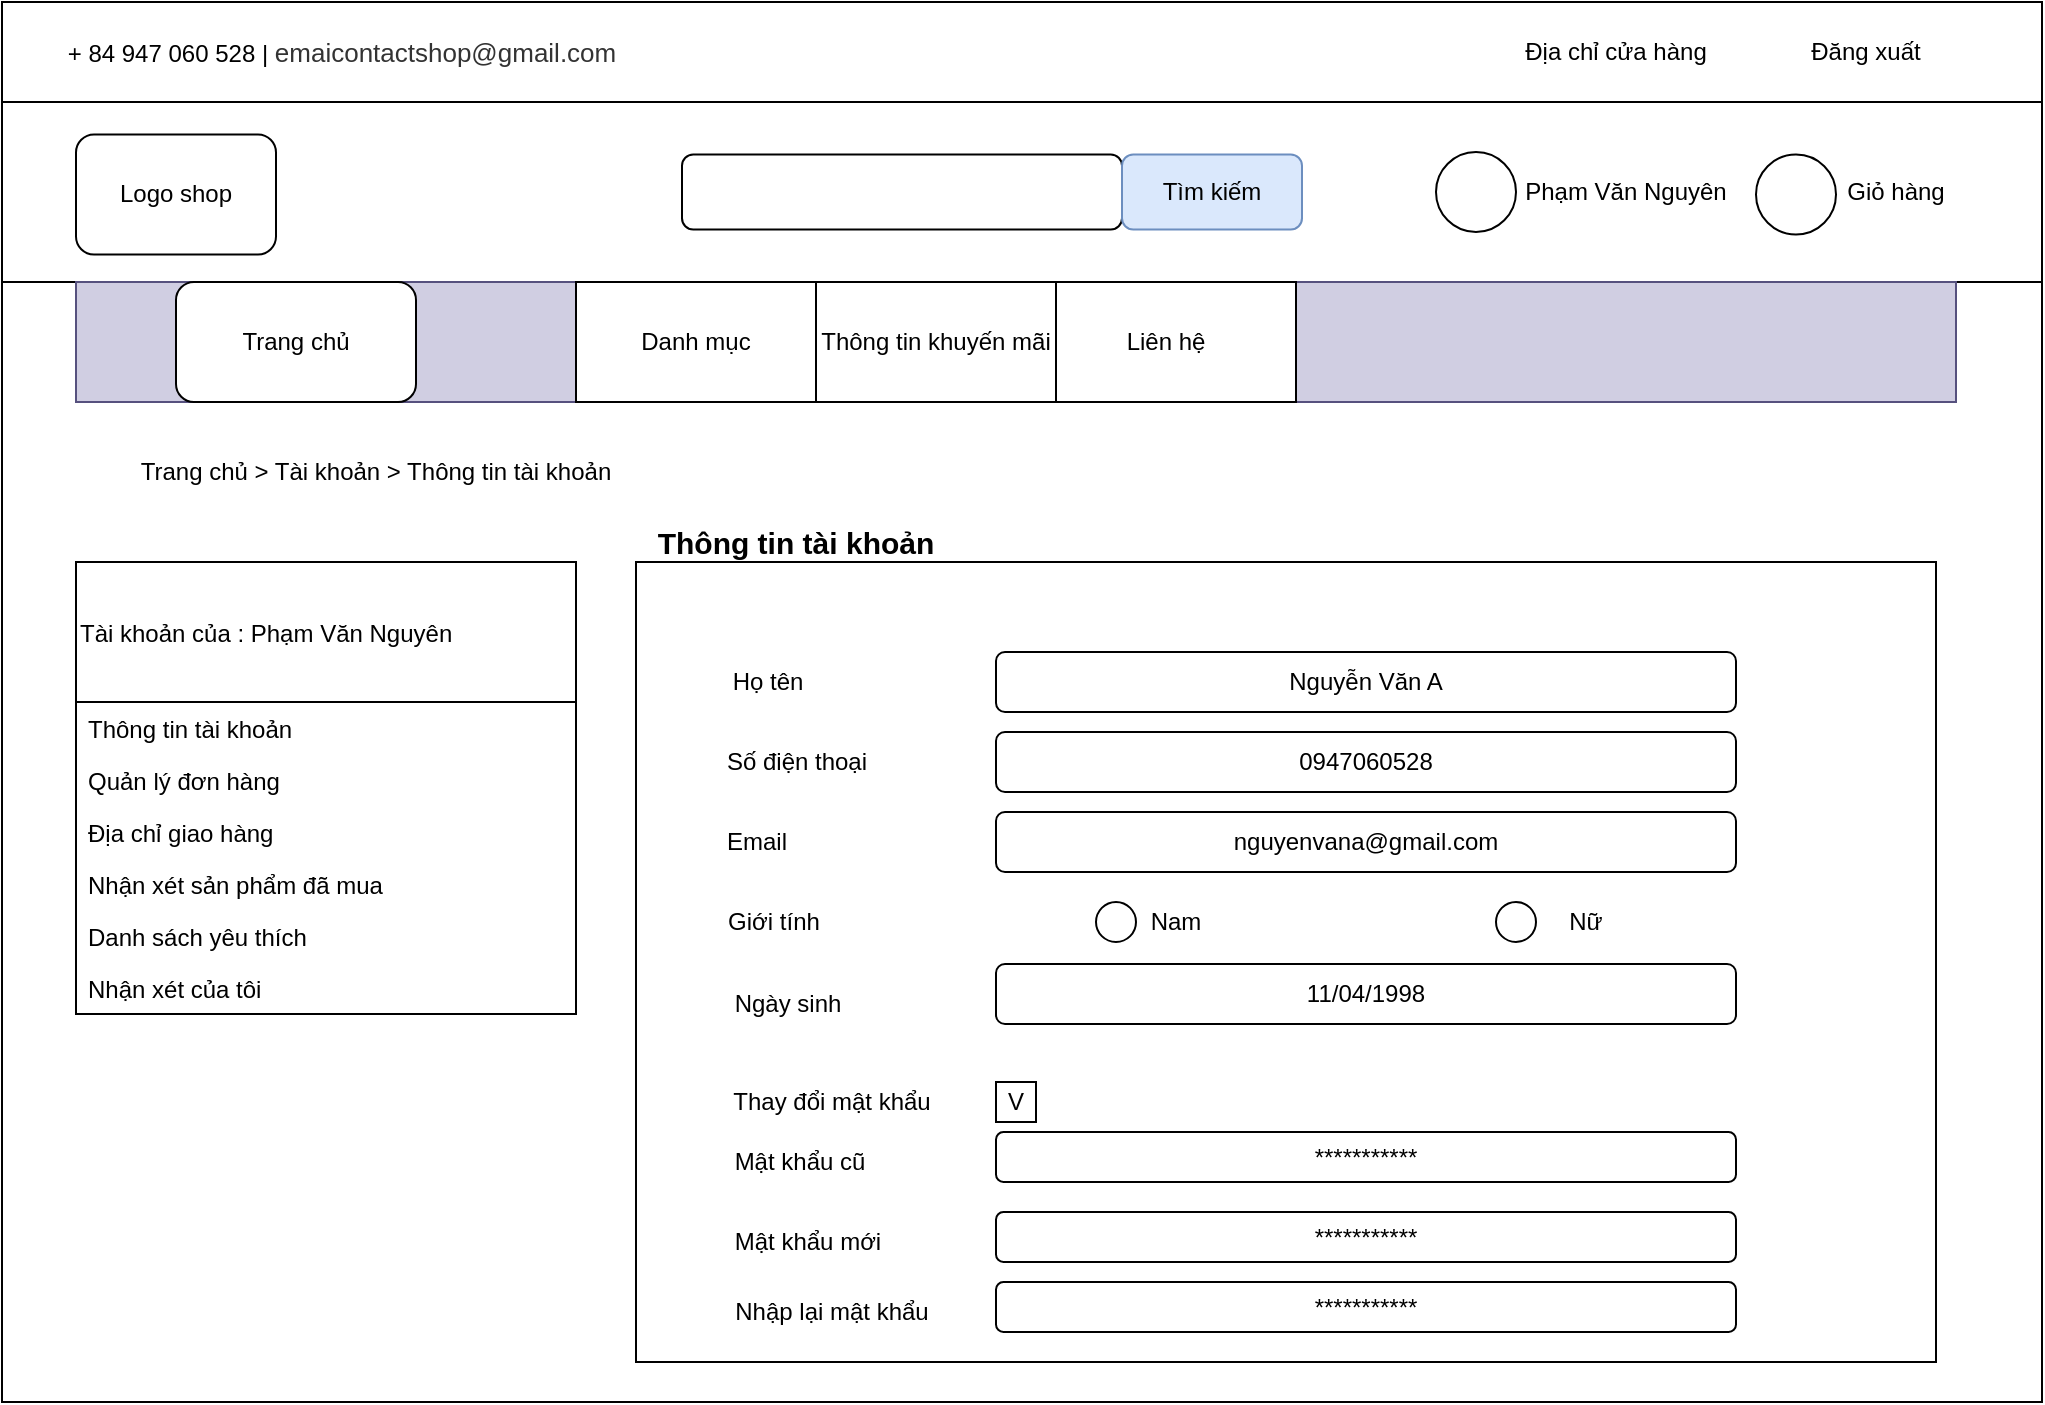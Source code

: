 <mxfile version="14.7.1" type="device" pages="2"><diagram id="HQbrFhJdqwRltjeIo0tR" name="Page-1"><mxGraphModel dx="1865" dy="1690" grid="1" gridSize="10" guides="1" tooltips="1" connect="1" arrows="1" fold="1" page="1" pageScale="1" pageWidth="827" pageHeight="1169" math="0" shadow="0"><root><mxCell id="0"/><mxCell id="1" parent="0"/><mxCell id="3FREEAGZbc_c1p04e3AP-1" value="" style="rounded=0;whiteSpace=wrap;html=1;" parent="1" vertex="1"><mxGeometry x="-97" y="-1090" width="1020" height="700" as="geometry"/></mxCell><mxCell id="4NqMhAkGZwoJYDle8KEf-1" value="" style="rounded=0;whiteSpace=wrap;html=1;" parent="1" vertex="1"><mxGeometry x="-97" y="-1090" width="1020" height="50" as="geometry"/></mxCell><mxCell id="4NqMhAkGZwoJYDle8KEf-2" value="+ 84 947 060 528 |&amp;nbsp;&lt;span style=&quot;color: rgb(51 , 51 , 51) ; font-size: 13px ; background-color: rgb(255 , 255 , 255) ; font-family: &amp;#34;poppins&amp;#34; , sans-serif ; text-align: left&quot;&gt;emaicontactshop@gmail.com&lt;/span&gt;" style="text;html=1;strokeColor=none;fillColor=none;align=center;verticalAlign=middle;whiteSpace=wrap;rounded=0;" parent="1" vertex="1"><mxGeometry x="-97" y="-1080" width="340" height="30" as="geometry"/></mxCell><mxCell id="4NqMhAkGZwoJYDle8KEf-3" value="Địa chỉ cửa hàng" style="text;html=1;align=center;verticalAlign=middle;whiteSpace=wrap;rounded=0;noLabel=0;shadow=0;glass=0;" parent="1" vertex="1"><mxGeometry x="650" y="-1077.5" width="120" height="25" as="geometry"/></mxCell><mxCell id="4NqMhAkGZwoJYDle8KEf-4" value="Đăng xuất" style="text;html=1;strokeColor=none;fillColor=none;align=center;verticalAlign=middle;whiteSpace=wrap;rounded=0;" parent="1" vertex="1"><mxGeometry x="800" y="-1075" width="70" height="20" as="geometry"/></mxCell><mxCell id="4NqMhAkGZwoJYDle8KEf-5" value="" style="rounded=0;whiteSpace=wrap;html=1;shadow=0;glass=0;" parent="1" vertex="1"><mxGeometry x="-97" y="-1040" width="1020" height="90" as="geometry"/></mxCell><mxCell id="4NqMhAkGZwoJYDle8KEf-6" value="" style="rounded=1;whiteSpace=wrap;html=1;shadow=0;glass=0;" parent="1" vertex="1"><mxGeometry x="-60" y="-1023.75" width="100" height="60" as="geometry"/></mxCell><mxCell id="4NqMhAkGZwoJYDle8KEf-7" value="Logo shop" style="text;html=1;strokeColor=none;fillColor=none;align=center;verticalAlign=middle;whiteSpace=wrap;rounded=0;shadow=0;glass=0;" parent="1" vertex="1"><mxGeometry x="-40" y="-1003.75" width="60" height="20" as="geometry"/></mxCell><mxCell id="4NqMhAkGZwoJYDle8KEf-8" value="" style="rounded=1;whiteSpace=wrap;html=1;shadow=0;glass=0;" parent="1" vertex="1"><mxGeometry x="243" y="-1013.75" width="220" height="37.5" as="geometry"/></mxCell><mxCell id="4NqMhAkGZwoJYDle8KEf-9" value="" style="rounded=1;whiteSpace=wrap;html=1;shadow=0;glass=0;fillColor=#dae8fc;strokeColor=#6c8ebf;" parent="1" vertex="1"><mxGeometry x="463" y="-1013.75" width="90" height="37.5" as="geometry"/></mxCell><mxCell id="4NqMhAkGZwoJYDle8KEf-10" value="Tìm kiếm" style="text;html=1;strokeColor=none;fillColor=none;align=center;verticalAlign=middle;whiteSpace=wrap;rounded=0;" parent="1" vertex="1"><mxGeometry x="473" y="-1005" width="70" height="20" as="geometry"/></mxCell><mxCell id="4NqMhAkGZwoJYDle8KEf-11" value="" style="ellipse;whiteSpace=wrap;html=1;aspect=fixed;rounded=0;shadow=0;glass=0;" parent="1" vertex="1"><mxGeometry x="620" y="-1015" width="40" height="40" as="geometry"/></mxCell><mxCell id="4NqMhAkGZwoJYDle8KEf-12" value="Phạm Văn Nguyên" style="text;html=1;strokeColor=none;fillColor=none;align=center;verticalAlign=middle;whiteSpace=wrap;rounded=0;shadow=0;glass=0;" parent="1" vertex="1"><mxGeometry x="660" y="-1005" width="110" height="20" as="geometry"/></mxCell><mxCell id="4NqMhAkGZwoJYDle8KEf-13" value="" style="ellipse;whiteSpace=wrap;html=1;aspect=fixed;rounded=0;shadow=0;glass=0;" parent="1" vertex="1"><mxGeometry x="780" y="-1013.75" width="40" height="40" as="geometry"/></mxCell><mxCell id="4NqMhAkGZwoJYDle8KEf-14" value="Giỏ hàng" style="text;html=1;strokeColor=none;fillColor=none;align=center;verticalAlign=middle;whiteSpace=wrap;rounded=0;shadow=0;glass=0;" parent="1" vertex="1"><mxGeometry x="820" y="-1005" width="60" height="20" as="geometry"/></mxCell><mxCell id="4NqMhAkGZwoJYDle8KEf-15" value="" style="rounded=0;whiteSpace=wrap;html=1;shadow=0;glass=0;fillColor=#d0cee2;strokeColor=#56517e;" parent="1" vertex="1"><mxGeometry x="-60" y="-950" width="940" height="60" as="geometry"/></mxCell><mxCell id="4NqMhAkGZwoJYDle8KEf-16" value="" style="rounded=1;whiteSpace=wrap;html=1;shadow=0;glass=0;" parent="1" vertex="1"><mxGeometry x="-10" y="-950" width="120" height="60" as="geometry"/></mxCell><mxCell id="4NqMhAkGZwoJYDle8KEf-17" value="Trang chủ" style="text;html=1;strokeColor=none;fillColor=none;align=center;verticalAlign=middle;whiteSpace=wrap;rounded=0;shadow=0;glass=0;" parent="1" vertex="1"><mxGeometry y="-930" width="100" height="20" as="geometry"/></mxCell><mxCell id="4NqMhAkGZwoJYDle8KEf-18" value="" style="rounded=0;whiteSpace=wrap;html=1;shadow=0;glass=0;" parent="1" vertex="1"><mxGeometry x="190" y="-950" width="120" height="60" as="geometry"/></mxCell><mxCell id="4NqMhAkGZwoJYDle8KEf-19" value="" style="rounded=0;whiteSpace=wrap;html=1;shadow=0;glass=0;" parent="1" vertex="1"><mxGeometry x="310" y="-950" width="120" height="60" as="geometry"/></mxCell><mxCell id="4NqMhAkGZwoJYDle8KEf-20" value="" style="rounded=0;whiteSpace=wrap;html=1;shadow=0;glass=0;" parent="1" vertex="1"><mxGeometry x="430" y="-950" width="120" height="60" as="geometry"/></mxCell><mxCell id="4NqMhAkGZwoJYDle8KEf-21" value="Danh mục" style="text;html=1;strokeColor=none;fillColor=none;align=center;verticalAlign=middle;whiteSpace=wrap;rounded=0;shadow=0;glass=0;" parent="1" vertex="1"><mxGeometry x="205" y="-930" width="90" height="20" as="geometry"/></mxCell><mxCell id="4NqMhAkGZwoJYDle8KEf-22" value="Thông tin khuyến mãi" style="text;html=1;strokeColor=none;fillColor=none;align=center;verticalAlign=middle;whiteSpace=wrap;rounded=0;shadow=0;glass=0;" parent="1" vertex="1"><mxGeometry x="310" y="-930" width="120" height="20" as="geometry"/></mxCell><mxCell id="4NqMhAkGZwoJYDle8KEf-23" value="Liên hệ" style="text;html=1;strokeColor=none;fillColor=none;align=center;verticalAlign=middle;whiteSpace=wrap;rounded=0;shadow=0;glass=0;" parent="1" vertex="1"><mxGeometry x="440" y="-930" width="90" height="20" as="geometry"/></mxCell><mxCell id="4NqMhAkGZwoJYDle8KEf-24" value="Trang chủ &amp;gt; Tài khoản &amp;gt; Thông tin tài khoản" style="text;html=1;strokeColor=none;fillColor=none;align=center;verticalAlign=middle;whiteSpace=wrap;rounded=0;" parent="1" vertex="1"><mxGeometry x="-40" y="-870" width="260" height="30" as="geometry"/></mxCell><mxCell id="4NqMhAkGZwoJYDle8KEf-30" value="Tài khoản của : Phạm Văn Nguyên" style="swimlane;fontStyle=0;childLayout=stackLayout;horizontal=1;startSize=70;fillColor=none;horizontalStack=0;resizeParent=1;resizeParentMax=0;resizeLast=0;collapsible=1;marginBottom=0;align=left;" parent="1" vertex="1"><mxGeometry x="-60" y="-810" width="250" height="226" as="geometry"/></mxCell><mxCell id="4NqMhAkGZwoJYDle8KEf-31" value="Thông tin tài khoản" style="text;strokeColor=none;fillColor=none;align=left;verticalAlign=top;spacingLeft=4;spacingRight=4;overflow=hidden;rotatable=0;points=[[0,0.5],[1,0.5]];portConstraint=eastwest;" parent="4NqMhAkGZwoJYDle8KEf-30" vertex="1"><mxGeometry y="70" width="250" height="26" as="geometry"/></mxCell><mxCell id="4NqMhAkGZwoJYDle8KEf-32" value="Quản lý đơn hàng" style="text;strokeColor=none;fillColor=none;align=left;verticalAlign=top;spacingLeft=4;spacingRight=4;overflow=hidden;rotatable=0;points=[[0,0.5],[1,0.5]];portConstraint=eastwest;" parent="4NqMhAkGZwoJYDle8KEf-30" vertex="1"><mxGeometry y="96" width="250" height="26" as="geometry"/></mxCell><mxCell id="4NqMhAkGZwoJYDle8KEf-33" value="Địa chỉ giao hàng" style="text;strokeColor=none;fillColor=none;align=left;verticalAlign=top;spacingLeft=4;spacingRight=4;overflow=hidden;rotatable=0;points=[[0,0.5],[1,0.5]];portConstraint=eastwest;" parent="4NqMhAkGZwoJYDle8KEf-30" vertex="1"><mxGeometry y="122" width="250" height="26" as="geometry"/></mxCell><mxCell id="4NqMhAkGZwoJYDle8KEf-37" value="Nhận xét sản phẩm đã mua" style="text;strokeColor=none;fillColor=none;align=left;verticalAlign=top;spacingLeft=4;spacingRight=4;overflow=hidden;rotatable=0;points=[[0,0.5],[1,0.5]];portConstraint=eastwest;" parent="4NqMhAkGZwoJYDle8KEf-30" vertex="1"><mxGeometry y="148" width="250" height="26" as="geometry"/></mxCell><mxCell id="4NqMhAkGZwoJYDle8KEf-38" value="Danh sách yêu thích" style="text;strokeColor=none;fillColor=none;align=left;verticalAlign=top;spacingLeft=4;spacingRight=4;overflow=hidden;rotatable=0;points=[[0,0.5],[1,0.5]];portConstraint=eastwest;" parent="4NqMhAkGZwoJYDle8KEf-30" vertex="1"><mxGeometry y="174" width="250" height="26" as="geometry"/></mxCell><mxCell id="4NqMhAkGZwoJYDle8KEf-39" value="Nhận xét của tôi" style="text;strokeColor=none;fillColor=none;align=left;verticalAlign=top;spacingLeft=4;spacingRight=4;overflow=hidden;rotatable=0;points=[[0,0.5],[1,0.5]];portConstraint=eastwest;" parent="4NqMhAkGZwoJYDle8KEf-30" vertex="1"><mxGeometry y="200" width="250" height="26" as="geometry"/></mxCell><mxCell id="4NqMhAkGZwoJYDle8KEf-40" value="" style="rounded=0;whiteSpace=wrap;html=1;align=left;" parent="1" vertex="1"><mxGeometry x="220" y="-810" width="650" height="400" as="geometry"/></mxCell><mxCell id="4NqMhAkGZwoJYDle8KEf-41" value="&lt;b&gt;&lt;font style=&quot;font-size: 15px&quot;&gt;Thông tin tài khoản&lt;/font&gt;&lt;/b&gt;" style="text;html=1;strokeColor=none;fillColor=none;align=center;verticalAlign=middle;whiteSpace=wrap;rounded=0;" parent="1" vertex="1"><mxGeometry x="220" y="-830" width="160" height="20" as="geometry"/></mxCell><mxCell id="4NqMhAkGZwoJYDle8KEf-42" value="Họ tên" style="text;html=1;strokeColor=none;fillColor=none;align=center;verticalAlign=middle;whiteSpace=wrap;rounded=0;" parent="1" vertex="1"><mxGeometry x="263.75" y="-760" width="43.75" height="20" as="geometry"/></mxCell><mxCell id="4NqMhAkGZwoJYDle8KEf-43" value="Số điện thoại" style="text;html=1;strokeColor=none;fillColor=none;align=center;verticalAlign=middle;whiteSpace=wrap;rounded=0;" parent="1" vertex="1"><mxGeometry x="263.75" y="-720" width="72.5" height="20" as="geometry"/></mxCell><mxCell id="4NqMhAkGZwoJYDle8KEf-44" value="Email" style="text;html=1;strokeColor=none;fillColor=none;align=center;verticalAlign=middle;whiteSpace=wrap;rounded=0;" parent="1" vertex="1"><mxGeometry x="263.75" y="-680" width="32.5" height="20" as="geometry"/></mxCell><mxCell id="4NqMhAkGZwoJYDle8KEf-45" value="Giới tính" style="text;html=1;strokeColor=none;fillColor=none;align=center;verticalAlign=middle;whiteSpace=wrap;rounded=0;" parent="1" vertex="1"><mxGeometry x="261.25" y="-640" width="56.25" height="20" as="geometry"/></mxCell><mxCell id="4NqMhAkGZwoJYDle8KEf-46" value="Ngày sinh" style="text;html=1;strokeColor=none;fillColor=none;align=center;verticalAlign=middle;whiteSpace=wrap;rounded=0;" parent="1" vertex="1"><mxGeometry x="265.63" y="-599" width="60" height="20" as="geometry"/></mxCell><mxCell id="4NqMhAkGZwoJYDle8KEf-47" value="Mật khẩu cũ" style="text;html=1;strokeColor=none;fillColor=none;align=center;verticalAlign=middle;whiteSpace=wrap;rounded=0;" parent="1" vertex="1"><mxGeometry x="263.75" y="-520" width="76.25" height="20" as="geometry"/></mxCell><mxCell id="4NqMhAkGZwoJYDle8KEf-48" value="Mật khẩu mới" style="text;html=1;strokeColor=none;fillColor=none;align=center;verticalAlign=middle;whiteSpace=wrap;rounded=0;" parent="1" vertex="1"><mxGeometry x="265.63" y="-480" width="80" height="20" as="geometry"/></mxCell><mxCell id="4NqMhAkGZwoJYDle8KEf-49" value="Nhập lại mật khẩu" style="text;html=1;strokeColor=none;fillColor=none;align=center;verticalAlign=middle;whiteSpace=wrap;rounded=0;" parent="1" vertex="1"><mxGeometry x="265.63" y="-445" width="104.37" height="20" as="geometry"/></mxCell><mxCell id="rBwVUP27Unfakb3etVg6-1" value="Nguyễn Văn A" style="rounded=1;whiteSpace=wrap;html=1;align=center;" vertex="1" parent="1"><mxGeometry x="400" y="-765" width="370" height="30" as="geometry"/></mxCell><mxCell id="rBwVUP27Unfakb3etVg6-2" value="0947060528" style="rounded=1;whiteSpace=wrap;html=1;" vertex="1" parent="1"><mxGeometry x="400" y="-725" width="370" height="30" as="geometry"/></mxCell><mxCell id="rBwVUP27Unfakb3etVg6-3" value="nguyenvana@gmail.com" style="rounded=1;whiteSpace=wrap;html=1;" vertex="1" parent="1"><mxGeometry x="400" y="-685" width="370" height="30" as="geometry"/></mxCell><mxCell id="rBwVUP27Unfakb3etVg6-4" value="" style="ellipse;whiteSpace=wrap;html=1;aspect=fixed;" vertex="1" parent="1"><mxGeometry x="450" y="-640" width="20" height="20" as="geometry"/></mxCell><mxCell id="rBwVUP27Unfakb3etVg6-5" value="Nam" style="text;html=1;strokeColor=none;fillColor=none;align=center;verticalAlign=middle;whiteSpace=wrap;rounded=0;" vertex="1" parent="1"><mxGeometry x="470" y="-640" width="40" height="20" as="geometry"/></mxCell><mxCell id="rBwVUP27Unfakb3etVg6-7" value="" style="ellipse;whiteSpace=wrap;html=1;aspect=fixed;" vertex="1" parent="1"><mxGeometry x="650" y="-640" width="20" height="20" as="geometry"/></mxCell><mxCell id="rBwVUP27Unfakb3etVg6-8" value="Nữ" style="text;html=1;strokeColor=none;fillColor=none;align=center;verticalAlign=middle;whiteSpace=wrap;rounded=0;" vertex="1" parent="1"><mxGeometry x="680" y="-640" width="30" height="20" as="geometry"/></mxCell><mxCell id="rBwVUP27Unfakb3etVg6-9" value="11/04/1998" style="rounded=1;whiteSpace=wrap;html=1;" vertex="1" parent="1"><mxGeometry x="400" y="-609" width="370" height="30" as="geometry"/></mxCell><mxCell id="rBwVUP27Unfakb3etVg6-10" value="Thay đổi mật khẩu" style="text;html=1;strokeColor=none;fillColor=none;align=center;verticalAlign=middle;whiteSpace=wrap;rounded=0;" vertex="1" parent="1"><mxGeometry x="265.63" y="-550" width="104.37" height="20" as="geometry"/></mxCell><mxCell id="rBwVUP27Unfakb3etVg6-11" value="V" style="rounded=0;whiteSpace=wrap;html=1;" vertex="1" parent="1"><mxGeometry x="400" y="-550" width="20" height="20" as="geometry"/></mxCell><mxCell id="rBwVUP27Unfakb3etVg6-12" value="***********" style="rounded=1;whiteSpace=wrap;html=1;align=center;" vertex="1" parent="1"><mxGeometry x="400" y="-525" width="370" height="25" as="geometry"/></mxCell><mxCell id="rBwVUP27Unfakb3etVg6-13" value="***********" style="rounded=1;whiteSpace=wrap;html=1;align=center;" vertex="1" parent="1"><mxGeometry x="400" y="-485" width="370" height="25" as="geometry"/></mxCell><mxCell id="rBwVUP27Unfakb3etVg6-14" value="***********" style="rounded=1;whiteSpace=wrap;html=1;align=center;" vertex="1" parent="1"><mxGeometry x="400" y="-450" width="370" height="25" as="geometry"/></mxCell></root></mxGraphModel></diagram><diagram id="Y69RYU54s42Ob6ihoWx1" name="Page-2"><mxGraphModel dx="868" dy="425" grid="1" gridSize="10" guides="1" tooltips="1" connect="1" arrows="1" fold="1" page="1" pageScale="1" pageWidth="827" pageHeight="1169" math="0" shadow="0"><root><mxCell id="LRq4_8tuZeWIFmUT0Pqu-0"/><mxCell id="LRq4_8tuZeWIFmUT0Pqu-1" parent="LRq4_8tuZeWIFmUT0Pqu-0"/></root></mxGraphModel></diagram></mxfile>